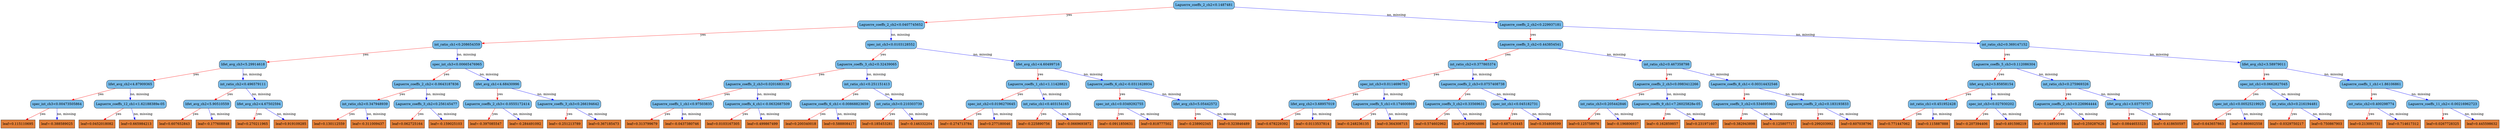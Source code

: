 digraph {
	graph [bb="0,0,8712.8,567",
		rankdir=TB
	];
	node [label="\N"];
	0	[fillcolor="#78bceb",
		height=0.5,
		label="Laguerre_coeffs_2_ch2<0.1487481",
		pos="4667.9,549",
		shape=box,
		style="filled, rounded",
		width=2.9201];
	1	[fillcolor="#78bceb",
		height=0.5,
		label="Laguerre_coeffs_2_ch2<0.0407745652",
		pos="3205.9,460.5",
		shape=box,
		style="filled, rounded",
		width=3.2014];
	0 -> 1	[color="#FF0000",
		label=yes,
		lp="4076.9,504.75",
		pos="e,3321.5,468.34 4562.4,541.76 4299.7,526.22 3616.7,485.81 3332.7,469"];
	2	[fillcolor="#78bceb",
		height=0.5,
		label="Laguerre_coeffs_2_ch2<0.229937181",
		pos="5418.9,460.5",
		shape=box,
		style="filled, rounded",
		width=3.1076];
	0 -> 2	[color="#0000FF",
		label="no, missing",
		lp="5142.8,504.75",
		pos="e,5306.5,474.44 4773.5,535.84 4910.7,520.03 5149.9,492.48 5295.4,475.73"];
	3	[fillcolor="#78bceb",
		height=0.5,
		label="int_ratio_ch1<0.208654359",
		pos="1554.9,372",
		shape=box,
		style="filled, rounded",
		width=2.3264];
	1 -> 3	[color="#FF0000",
		label=yes,
		lp="2537.9,416.25",
		pos="e,1639,377.41 3090.4,453.45 2780.6,437.22 1935.2,392.93 1650.1,377.99"];
	4	[fillcolor="#78bceb",
		height=0.5,
		label="spec_int_ch3<0.0103128552",
		pos="3205.9,372",
		shape=box,
		style="filled, rounded",
		width=2.4097];
	1 -> 4	[color="#0000FF",
		label="no, missing",
		lp="3237.8,416.25",
		pos="e,3205.9,390.35 3205.9,442.41 3205.9,430.76 3205.9,415.05 3205.9,401.52"];
	5	[fillcolor="#78bceb",
		height=0.5,
		label="Laguerre_coeffs_3_ch2<0.443854541",
		pos="5418.9,372",
		shape=box,
		style="filled, rounded",
		width=3.1076];
	2 -> 5	[color="#FF0000",
		label=yes,
		lp="5427.9,416.25",
		pos="e,5418.9,390.35 5418.9,442.41 5418.9,430.76 5418.9,415.05 5418.9,401.52"];
	6	[fillcolor="#78bceb",
		height=0.5,
		label="int_ratio_ch2<0.369147152",
		pos="7020.9,372",
		shape=box,
		style="filled, rounded",
		width=2.3264];
	2 -> 6	[color="#0000FF",
		label="no, missing",
		lp="6395.8,416.25",
		pos="e,6936.9,377.53 5531.2,453.43 5831.1,437.24 6646.5,393.22 6925.6,378.14"];
	7	[fillcolor="#78bceb",
		height=0.5,
		label="lifet_avg_ch3<5.29914618",
		pos="773.88,283.5",
		shape=box,
		style="filled, rounded",
		width=2.2639];
	3 -> 7	[color="#FF0000",
		label=yes,
		lp="1243.9,327.75",
		pos="e,855.59,293.55 1470.9,361.7 1323.7,345.4 1020.1,311.77 866.81,294.79"];
	8	[fillcolor="#78bceb",
		height=0.5,
		label="spec_int_ch3<0.00665476965",
		pos="1554.9,283.5",
		shape=box,
		style="filled, rounded",
		width=2.5035];
	3 -> 8	[color="#0000FF",
		label="no, missing",
		lp="1586.8,327.75",
		pos="e,1554.9,301.85 1554.9,353.91 1554.9,342.26 1554.9,326.55 1554.9,313.02"];
	9	[fillcolor="#78bceb",
		height=0.5,
		label="Laguerre_coeffs_3_ch2<0.32439065",
		pos="3021.9,283.5",
		shape=box,
		style="filled, rounded",
		width=3.0139];
	4 -> 9	[color="#FF0000",
		label=yes,
		lp="3139.9,327.75",
		pos="e,3058.9,301.91 3169.1,353.7 3140.3,340.19 3100.2,321.32 3069.1,306.7"];
	10	[fillcolor="#78bceb",
		height=0.5,
		label="lifet_avg_ch1<4.60499716",
		pos="3567.9,283.5",
		shape=box,
		style="filled, rounded",
		width=2.2639];
	4 -> 10	[color="#0000FF",
		label="no, missing",
		lp="3451.8,327.75",
		pos="e,3494.9,301.95 3278.7,353.6 3338,339.43 3421.8,319.41 3483.9,304.56"];
	15	[fillcolor="#78bceb",
		height=0.5,
		label="lifet_avg_ch2<4.87909365",
		pos="447.88,195",
		shape=box,
		style="filled, rounded",
		width=2.2639];
	7 -> 15	[color="#FF0000",
		label=yes,
		lp="649.88,239.25",
		pos="e,513.63,213.45 708.3,265.1 655.22,251.02 580.37,231.16 524.53,216.34"];
	16	[fillcolor="#78bceb",
		height=0.5,
		label="int_ratio_ch2<0.496579111",
		pos="773.88,195",
		shape=box,
		style="filled, rounded",
		width=2.3264];
	7 -> 16	[color="#0000FF",
		label="no, missing",
		lp="805.75,239.25",
		pos="e,773.88,213.35 773.88,265.41 773.88,253.76 773.88,238.05 773.88,224.52"];
	17	[fillcolor="#78bceb",
		height=0.5,
		label="Laguerre_coeffs_2_ch2<-0.0643187836",
		pos="1482.9,195",
		shape=box,
		style="filled, rounded",
		width=3.2639];
	8 -> 17	[color="#FF0000",
		label=yes,
		lp="1534.9,239.25",
		pos="e,1497.3,213.35 1540.7,265.41 1530.4,253.05 1516.3,236.13 1504.6,222.08"];
	18	[fillcolor="#78bceb",
		height=0.5,
		label="lifet_avg_ch1<4.68430996",
		pos="1729.9,195",
		shape=box,
		style="filled, rounded",
		width=2.2639];
	8 -> 18	[color="#0000FF",
		label="no, missing",
		lp="1690.8,239.25",
		pos="e,1694.6,213.41 1589.9,265.2 1617.1,251.75 1655,232.99 1684.6,218.39"];
	31	[fillcolor="#78bceb",
		height=0.5,
		label="spec_int_ch3<0.00473505864",
		pos="193.88,106.5",
		shape=box,
		style="filled, rounded",
		width=2.5035];
	15 -> 31	[color="#FF0000",
		label=yes,
		lp="352.88,150.75",
		pos="e,244.89,124.87 396.78,176.6 356.05,162.73 298.86,143.25 255.58,128.51"];
	32	[fillcolor="#78bceb",
		height=0.5,
		label="Laguerre_coeffs_12_ch1<1.62188389e-05",
		pos="447.88,106.5",
		shape=box,
		style="filled, rounded",
		width=3.441];
	15 -> 32	[color="#0000FF",
		label="no, missing",
		lp="479.75,150.75",
		pos="e,447.88,124.85 447.88,176.91 447.88,165.26 447.88,149.55 447.88,136.02"];
	33	[fillcolor="#78bceb",
		height=0.5,
		label="lifet_avg_ch2<5.90510559",
		pos="717.88,106.5",
		shape=box,
		style="filled, rounded",
		width=2.2639];
	16 -> 33	[color="#FF0000",
		label=yes,
		lp="760.88,150.75",
		pos="e,729.11,124.85 762.81,176.91 754.96,164.79 744.27,148.27 735.28,134.39"];
	34	[fillcolor="#78bceb",
		height=0.5,
		label="lifet_avg_ch2<4.67502594",
		pos="898.88,106.5",
		shape=box,
		style="filled, rounded",
		width=2.2639];
	16 -> 34	[color="#0000FF",
		label="no, missing",
		lp="879.75,150.75",
		pos="e,873.92,124.77 798.87,176.7 817.69,163.68 843.71,145.67 864.49,131.29"];
	63	[fillcolor="#e48038",
		height=0.5,
		label="leaf=0.115110695",
		pos="57.875,18",
		shape=box,
		style=filled,
		width=1.6076];
	31 -> 63	[color="#FF0000",
		label=yes,
		lp="147.88,62.25",
		pos="e,85.023,36.267 166.68,88.203 146.02,75.062 117.38,56.846 94.67,42.403"];
	64	[fillcolor="#e48038",
		height=0.5,
		label="leaf=-0.388589025",
		pos="193.88,18",
		shape=box,
		style=filled,
		width=1.6701];
	31 -> 64	[color="#0000FF",
		label="no, missing",
		lp="225.75,62.25",
		pos="e,193.88,36.35 193.88,88.41 193.88,76.758 193.88,61.047 193.88,47.519"];
	65	[fillcolor="#e48038",
		height=0.5,
		label="leaf=0.0452018082",
		pos="332.88,18",
		shape=box,
		style=filled,
		width=1.7014];
	32 -> 65	[color="#FF0000",
		label=yes,
		lp="409.88,62.25",
		pos="e,355.83,36.267 424.88,88.203 407.72,75.297 384.06,57.498 365.03,43.183"];
	66	[fillcolor="#e48038",
		height=0.5,
		label="leaf=0.665984213",
		pos="469.88,18",
		shape=box,
		style=filled,
		width=1.6076];
	32 -> 66	[color="#0000FF",
		label="no, missing",
		lp="492.75,62.25",
		pos="e,465.46,36.35 452.22,88.41 455.22,76.64 459.26,60.729 462.73,47.11"];
	67	[fillcolor="#e48038",
		height=0.5,
		label="leaf=0.607652843",
		pos="603.88,18",
		shape=box,
		style=filled,
		width=1.6076];
	33 -> 67	[color="#FF0000",
		label=yes,
		lp="680.88,62.25",
		pos="e,626.63,36.267 695.08,88.203 678.07,75.297 654.61,57.498 635.75,43.183"];
	68	[fillcolor="#e48038",
		height=0.5,
		label="leaf=-0.177608848",
		pos="739.88,18",
		shape=box,
		style=filled,
		width=1.6701];
	33 -> 68	[color="#0000FF",
		label="no, missing",
		lp="762.75,62.25",
		pos="e,735.46,36.35 722.22,88.41 725.22,76.64 729.26,60.729 732.73,47.11"];
	69	[fillcolor="#e48038",
		height=0.5,
		label="leaf=0.270211965",
		pos="875.88,18",
		shape=box,
		style=filled,
		width=1.6076];
	34 -> 69	[color="#FF0000",
		label=yes,
		lp="898.88,62.25",
		pos="e,880.49,36.35 894.33,88.41 891.2,76.64 886.97,60.729 883.35,47.11"];
	70	[fillcolor="#e48038",
		height=0.5,
		label="leaf=0.919109285",
		pos="1009.9,18",
		shape=box,
		style=filled,
		width=1.6076];
	34 -> 70	[color="#0000FF",
		label="no, missing",
		lp="996.75,62.25",
		pos="e,987.72,36.267 921.07,88.203 937.63,75.297 960.47,57.498 978.84,43.183"];
	35	[fillcolor="#78bceb",
		height=0.5,
		label="int_ratio_ch2<0.347948939",
		pos="1268.9,106.5",
		shape=box,
		style="filled, rounded",
		width=2.3264];
	17 -> 35	[color="#FF0000",
		label=yes,
		lp="1404.9,150.75",
		pos="e,1311.9,124.87 1439.8,176.6 1405.9,162.9 1358.5,143.75 1322.3,129.08"];
	36	[fillcolor="#78bceb",
		height=0.5,
		label="Laguerre_coeffs_3_ch2<0.256145477",
		pos="1482.9,106.5",
		shape=box,
		style="filled, rounded",
		width=3.1076];
	17 -> 36	[color="#0000FF",
		label="no, missing",
		lp="1514.8,150.75",
		pos="e,1482.9,124.85 1482.9,176.91 1482.9,165.26 1482.9,149.55 1482.9,136.02"];
	37	[fillcolor="#78bceb",
		height=0.5,
		label="Laguerre_coeffs_2_ch3<-0.0555172414",
		pos="1729.9,106.5",
		shape=box,
		style="filled, rounded",
		width=3.2639];
	18 -> 37	[color="#FF0000",
		label=yes,
		lp="1738.9,150.75",
		pos="e,1729.9,124.85 1729.9,176.91 1729.9,165.26 1729.9,149.55 1729.9,136.02"];
	38	[fillcolor="#78bceb",
		height=0.5,
		label="Laguerre_coeffs_3_ch3<0.266194642",
		pos="1976.9,106.5",
		shape=box,
		style="filled, rounded",
		width=3.1076];
	18 -> 38	[color="#0000FF",
		label="no, missing",
		lp="1907.8,150.75",
		pos="e,1927.3,124.87 1779.6,176.6 1819.1,162.76 1874.5,143.34 1916.6,128.61"];
	71	[fillcolor="#e48038",
		height=0.5,
		label="leaf=0.130112559",
		pos="1143.9,18",
		shape=box,
		style=filled,
		width=1.6076];
	35 -> 71	[color="#FF0000",
		label=yes,
		lp="1226.9,62.25",
		pos="e,1168.8,36.267 1243.9,88.203 1225.1,75.179 1199,57.173 1178.3,42.792"];
	72	[fillcolor="#e48038",
		height=0.5,
		label="leaf=-0.311009437",
		pos="1279.9,18",
		shape=box,
		style=filled,
		width=1.6701];
	35 -> 72	[color="#0000FF",
		label="no, missing",
		lp="1307.8,62.25",
		pos="e,1277.7,36.35 1271,88.41 1272.5,76.758 1274.5,61.047 1276.2,47.519"];
	73	[fillcolor="#e48038",
		height=0.5,
		label="leaf=0.062725164",
		pos="1415.9,18",
		shape=box,
		style=filled,
		width=1.6076];
	36 -> 73	[color="#FF0000",
		label=yes,
		lp="1464.9,62.25",
		pos="e,1429.3,36.35 1469.6,88.41 1460.1,76.051 1447,59.127 1436.1,45.085"];
	74	[fillcolor="#e48038",
		height=0.5,
		label="leaf=-0.159025103",
		pos="1551.9,18",
		shape=box,
		style=filled,
		width=1.6701];
	36 -> 74	[color="#0000FF",
		label="no, missing",
		lp="1555.8,62.25",
		pos="e,1538,36.35 1496.5,88.41 1506.4,76.051 1519.9,59.127 1531.1,45.085"];
	75	[fillcolor="#e48038",
		height=0.5,
		label="leaf=-0.397085547",
		pos="1689.9,18",
		shape=box,
		style=filled,
		width=1.6701];
	37 -> 75	[color="#FF0000",
		label=yes,
		lp="1722.9,62.25",
		pos="e,1697.9,36.35 1722,88.41 1716.5,76.522 1709,60.41 1702.7,46.702"];
	76	[fillcolor="#e48038",
		height=0.5,
		label="leaf=-0.284491092",
		pos="1827.9,18",
		shape=box,
		style=filled,
		width=1.6701];
	37 -> 76	[color="#0000FF",
		label="no, missing",
		lp="1819.8,62.25",
		pos="e,1808.2,36.35 1749.2,88.41 1763.6,75.698 1783.5,58.157 1799.7,43.889"];
	77	[fillcolor="#e48038",
		height=0.5,
		label="leaf=-0.251213789",
		pos="1965.9,18",
		shape=box,
		style=filled,
		width=1.6701];
	38 -> 77	[color="#FF0000",
		label=yes,
		lp="1981.9,62.25",
		pos="e,1968.1,36.35 1974.7,88.41 1973.2,76.758 1971.2,61.047 1969.5,47.519"];
	78	[fillcolor="#e48038",
		height=0.5,
		label="leaf=0.367185473",
		pos="2101.9,18",
		shape=box,
		style=filled,
		width=1.6076];
	38 -> 78	[color="#0000FF",
		label="no, missing",
		lp="2082.8,62.25",
		pos="e,2076.9,36.267 2001.9,88.203 2020.7,75.179 2046.7,57.173 2067.5,42.792"];
	19	[fillcolor="#78bceb",
		height=0.5,
		label="Laguerre_coeffs_2_ch3<0.0201683138",
		pos="2630.9,195",
		shape=box,
		style="filled, rounded",
		width=3.2014];
	9 -> 19	[color="#FF0000",
		label=yes,
		lp="2870.9,239.25",
		pos="e,2709.7,213.45 2943.2,265.1 2878.9,250.87 2787.9,230.74 2720.7,215.88"];
	20	[fillcolor="#78bceb",
		height=0.5,
		label="int_ratio_ch1<0.251151413",
		pos="3021.9,195",
		shape=box,
		style="filled, rounded",
		width=2.3264];
	9 -> 20	[color="#0000FF",
		label="no, missing",
		lp="3053.8,239.25",
		pos="e,3021.9,213.35 3021.9,265.41 3021.9,253.76 3021.9,238.05 3021.9,224.52"];
	21	[fillcolor="#78bceb",
		height=0.5,
		label="Laguerre_coeffs_1_ch1<1.11428821",
		pos="3567.9,195",
		shape=box,
		style="filled, rounded",
		width=3.0139];
	10 -> 21	[color="#FF0000",
		label=yes,
		lp="3576.9,239.25",
		pos="e,3567.9,213.35 3567.9,265.41 3567.9,253.76 3567.9,238.05 3567.9,224.52"];
	22	[fillcolor="#78bceb",
		height=0.5,
		label="Laguerre_coeffs_6_ch2<-0.0311628934",
		pos="3939.9,195",
		shape=box,
		style="filled, rounded",
		width=3.2639];
	10 -> 22	[color="#0000FF",
		label="no, missing",
		lp="3819.8,239.25",
		pos="e,3864.8,213.45 3642.7,265.1 3703.8,250.9 3790.1,230.82 3854,215.97"];
	39	[fillcolor="#78bceb",
		height=0.5,
		label="Laguerre_coeffs_1_ch1<0.97503835",
		pos="2374.9,106.5",
		shape=box,
		style="filled, rounded",
		width=3.0139];
	19 -> 39	[color="#FF0000",
		label=yes,
		lp="2534.9,150.75",
		pos="e,2426.3,124.87 2579.4,176.6 2538.3,162.73 2480.7,143.25 2437.1,128.51"];
	40	[fillcolor="#78bceb",
		height=0.5,
		label="Laguerre_coeffs_4_ch1<-0.0632687509",
		pos="2630.9,106.5",
		shape=box,
		style="filled, rounded",
		width=3.2639];
	19 -> 40	[color="#0000FF",
		label="no, missing",
		lp="2662.8,150.75",
		pos="e,2630.9,124.85 2630.9,176.91 2630.9,165.26 2630.9,149.55 2630.9,136.02"];
	41	[fillcolor="#78bceb",
		height=0.5,
		label="Laguerre_coeffs_6_ch1<-0.00868823659",
		pos="2910.9,106.5",
		shape=box,
		style="filled, rounded",
		width=3.3576];
	20 -> 41	[color="#FF0000",
		label=yes,
		lp="2985.9,150.75",
		pos="e,2933,124.77 2999.7,176.7 2983.1,163.8 2960.3,146 2941.9,131.68"];
	42	[fillcolor="#78bceb",
		height=0.5,
		label="int_ratio_ch3<0.210303739",
		pos="3133.9,106.5",
		shape=box,
		style="filled, rounded",
		width=2.3264];
	20 -> 42	[color="#0000FF",
		label="no, missing",
		lp="3120.8,150.75",
		pos="e,3111.5,124.77 3044.3,176.7 3061,163.8 3084,146 3102.6,131.68"];
	79	[fillcolor="#e48038",
		height=0.5,
		label="leaf=0.313799679",
		pos="2235.9,18",
		shape=box,
		style=filled,
		width=1.6076];
	39 -> 79	[color="#FF0000",
		label=yes,
		lp="2326.9,62.25",
		pos="e,2263.6,36.267 2347.1,88.203 2325.9,75.003 2296.4,56.683 2273.2,42.209"];
	80	[fillcolor="#e48038",
		height=0.5,
		label="leaf=-0.0437380746",
		pos="2374.9,18",
		shape=box,
		style=filled,
		width=1.7639];
	39 -> 80	[color="#0000FF",
		label="no, missing",
		lp="2406.8,62.25",
		pos="e,2374.9,36.35 2374.9,88.41 2374.9,76.758 2374.9,61.047 2374.9,47.519"];
	81	[fillcolor="#e48038",
		height=0.5,
		label="leaf=0.0103167305",
		pos="2517.9,18",
		shape=box,
		style=filled,
		width=1.7014];
	40 -> 81	[color="#FF0000",
		label=yes,
		lp="2593.9,62.25",
		pos="e,2540.4,36.267 2608.3,88.203 2591.4,75.297 2568.2,57.498 2549.5,43.183"];
	82	[fillcolor="#e48038",
		height=0.5,
		label="leaf=0.499867499",
		pos="2654.9,18",
		shape=box,
		style=filled,
		width=1.6076];
	40 -> 82	[color="#0000FF",
		label="no, missing",
		lp="2677.8,62.25",
		pos="e,2650.1,36.35 2635.6,88.41 2638.9,76.64 2643.3,60.729 2647.1,47.11"];
	83	[fillcolor="#e48038",
		height=0.5,
		label="leaf=0.200340018",
		pos="2788.9,18",
		shape=box,
		style=filled,
		width=1.6076];
	41 -> 83	[color="#FF0000",
		label=yes,
		lp="2869.9,62.25",
		pos="e,2813.2,36.267 2886.5,88.203 2868.1,75.179 2842.7,57.173 2822.4,42.792"];
	84	[fillcolor="#e48038",
		height=0.5,
		label="leaf=0.588808417",
		pos="2922.9,18",
		shape=box,
		style=filled,
		width=1.6076];
	41 -> 84	[color="#0000FF",
		label="no, missing",
		lp="2950.8,62.25",
		pos="e,2920.5,36.35 2913.2,88.41 2914.9,76.758 2917,61.047 2918.9,47.519"];
	85	[fillcolor="#e48038",
		height=0.5,
		label="leaf=0.185453281",
		pos="3056.9,18",
		shape=box,
		style=filled,
		width=1.6076];
	42 -> 85	[color="#FF0000",
		label=yes,
		lp="3111.9,62.25",
		pos="e,3072.3,36.35 3118.7,88.41 3107.6,75.934 3092.3,58.805 3079.7,44.685"];
	86	[fillcolor="#e48038",
		height=0.5,
		label="leaf=-0.146332204",
		pos="3192.9,18",
		shape=box,
		style=filled,
		width=1.6701];
	42 -> 86	[color="#0000FF",
		label="no, missing",
		lp="3200.8,62.25",
		pos="e,3181,36.35 3145.5,88.41 3153.9,76.169 3165.3,59.449 3174.8,45.487"];
	43	[fillcolor="#78bceb",
		height=0.5,
		label="spec_int_ch2<0.0196270645",
		pos="3453.9,106.5",
		shape=box,
		style="filled, rounded",
		width=2.4097];
	21 -> 43	[color="#FF0000",
		label=yes,
		lp="3530.9,150.75",
		pos="e,3476.6,124.77 3545.1,176.7 3528.1,163.8 3504.6,146 3485.7,131.68"];
	44	[fillcolor="#78bceb",
		height=0.5,
		label="int_ratio_ch1<0.403154165",
		pos="3642.9,106.5",
		shape=box,
		style="filled, rounded",
		width=2.3264];
	21 -> 44	[color="#0000FF",
		label="no, missing",
		lp="3644.8,150.75",
		pos="e,3627.8,124.85 3582.7,176.91 3593.5,164.43 3608.4,147.3 3620.6,133.18"];
	45	[fillcolor="#78bceb",
		height=0.5,
		label="spec_int_ch1<0.0349292755",
		pos="3939.9,106.5",
		shape=box,
		style="filled, rounded",
		width=2.4097];
	22 -> 45	[color="#FF0000",
		label=yes,
		lp="3948.9,150.75",
		pos="e,3939.9,124.85 3939.9,176.91 3939.9,165.26 3939.9,149.55 3939.9,136.02"];
	46	[fillcolor="#78bceb",
		height=0.5,
		label="lifet_avg_ch3<5.05442572",
		pos="4164.9,106.5",
		shape=box,
		style="filled, rounded",
		width=2.2639];
	22 -> 46	[color="#0000FF",
		label="no, missing",
		lp="4104.8,150.75",
		pos="e,4119.7,124.87 3985.1,176.6 4020.9,162.85 4071,143.58 4109.2,128.89"];
	87	[fillcolor="#e48038",
		height=0.5,
		label="leaf=-0.274713784",
		pos="3330.9,18",
		shape=box,
		style=filled,
		width=1.6701];
	43 -> 87	[color="#FF0000",
		label=yes,
		lp="3412.9,62.25",
		pos="e,3355.4,36.267 3429.3,88.203 3410.8,75.179 3385.2,57.173 3364.7,42.792"];
	88	[fillcolor="#e48038",
		height=0.5,
		label="leaf=0.277180046",
		pos="3466.9,18",
		shape=box,
		style=filled,
		width=1.6076];
	43 -> 88	[color="#0000FF",
		label="no, missing",
		lp="3493.8,62.25",
		pos="e,3464.3,36.35 3456.4,88.41 3458.2,76.758 3460.6,61.047 3462.6,47.519"];
	89	[fillcolor="#e48038",
		height=0.5,
		label="leaf=-0.225890756",
		pos="3602.9,18",
		shape=box,
		style=filled,
		width=1.6701];
	44 -> 89	[color="#FF0000",
		label=yes,
		lp="3635.9,62.25",
		pos="e,3610.9,36.35 3635,88.41 3629.5,76.522 3622,60.41 3615.7,46.702"];
	90	[fillcolor="#e48038",
		height=0.5,
		label="leaf=-0.0669693872",
		pos="3744.9,18",
		shape=box,
		style=filled,
		width=1.7639];
	44 -> 90	[color="#0000FF",
		label="no, missing",
		lp="3735.8,62.25",
		pos="e,3724.4,36.35 3663,88.41 3678.2,75.581 3699.1,57.831 3716,43.493"];
	91	[fillcolor="#e48038",
		height=0.5,
		label="leaf=-0.0911850631",
		pos="3889.9,18",
		shape=box,
		style=filled,
		width=1.7639];
	45 -> 91	[color="#FF0000",
		label=yes,
		lp="3928.9,62.25",
		pos="e,3899.9,36.35 3930,88.41 3923.1,76.405 3913.6,60.091 3905.7,46.295"];
	92	[fillcolor="#e48038",
		height=0.5,
		label="leaf=0.818777502",
		pos="4028.9,18",
		shape=box,
		style=filled,
		width=1.6076];
	45 -> 92	[color="#0000FF",
		label="no, missing",
		lp="4024.8,62.25",
		pos="e,4011,36.35 3957.5,88.41 3970.4,75.816 3988.3,58.481 4002.9,44.286"];
	93	[fillcolor="#e48038",
		height=0.5,
		label="leaf=-0.238902345",
		pos="4164.9,18",
		shape=box,
		style=filled,
		width=1.6701];
	46 -> 93	[color="#FF0000",
		label=yes,
		lp="4173.9,62.25",
		pos="e,4164.9,36.35 4164.9,88.41 4164.9,76.758 4164.9,61.047 4164.9,47.519"];
	94	[fillcolor="#e48038",
		height=0.5,
		label="leaf=0.323846489",
		pos="4300.9,18",
		shape=box,
		style=filled,
		width=1.6076];
	46 -> 94	[color="#0000FF",
		label="no, missing",
		lp="4277.8,62.25",
		pos="e,4273.7,36.267 4192.1,88.203 4212.7,75.062 4241.4,56.846 4264.1,42.403"];
	11	[fillcolor="#78bceb",
		height=0.5,
		label="int_ratio_ch2<0.377865374",
		pos="5186.9,283.5",
		shape=box,
		style="filled, rounded",
		width=2.3264];
	5 -> 11	[color="#FF0000",
		label=yes,
		lp="5332.9,327.75",
		pos="e,5233.5,301.87 5372.2,353.6 5335.3,339.85 5283.7,320.58 5244.2,305.89"];
	12	[fillcolor="#78bceb",
		height=0.5,
		label="int_ratio_ch2<0.467358798",
		pos="5814.9,283.5",
		shape=box,
		style="filled, rounded",
		width=2.3264];
	5 -> 12	[color="#0000FF",
		label="no, missing",
		lp="5684.8,327.75",
		pos="e,5735,301.95 5498.5,353.6 5563.7,339.37 5655.8,319.24 5723.9,304.38"];
	13	[fillcolor="#78bceb",
		height=0.5,
		label="Laguerre_coeffs_5_ch3<0.112086304",
		pos="7020.9,283.5",
		shape=box,
		style="filled, rounded",
		width=3.1076];
	6 -> 13	[color="#FF0000",
		label=yes,
		lp="7029.9,327.75",
		pos="e,7020.9,301.85 7020.9,353.91 7020.9,342.26 7020.9,326.55 7020.9,313.02"];
	14	[fillcolor="#78bceb",
		height=0.5,
		label="lifet_avg_ch2<3.58979011",
		pos="7904.9,283.5",
		shape=box,
		style="filled, rounded",
		width=2.2639];
	6 -> 14	[color="#0000FF",
		label="no, missing",
		lp="7574.8,327.75",
		pos="e,7823.1,292.5 7104.8,362.78 7270.6,346.56 7638.8,310.54 7811.7,293.62"];
	23	[fillcolor="#78bceb",
		height=0.5,
		label="spec_int_ch3<0.0114696752",
		pos="4794.9,195",
		shape=box,
		style="filled, rounded",
		width=2.4097];
	11 -> 23	[color="#FF0000",
		label=yes,
		lp="5035.9,239.25",
		pos="e,4873.9,213.45 5108,265.1 5043.5,250.87 4952.3,230.74 4885,215.88"];
	24	[fillcolor="#78bceb",
		height=0.5,
		label="Laguerre_coeffs_2_ch3<0.0757408738",
		pos="5186.9,195",
		shape=box,
		style="filled, rounded",
		width=3.2014];
	11 -> 24	[color="#0000FF",
		label="no, missing",
		lp="5218.8,239.25",
		pos="e,5186.9,213.35 5186.9,265.41 5186.9,253.76 5186.9,238.05 5186.9,224.52"];
	25	[fillcolor="#78bceb",
		height=0.5,
		label="Laguerre_coeffs_2_ch3<0.0983412266",
		pos="5814.9,195",
		shape=box,
		style="filled, rounded",
		width=3.2014];
	12 -> 25	[color="#FF0000",
		label=yes,
		lp="5823.9,239.25",
		pos="e,5814.9,213.35 5814.9,265.41 5814.9,253.76 5814.9,238.05 5814.9,224.52"];
	26	[fillcolor="#78bceb",
		height=0.5,
		label="Laguerre_coeffs_8_ch1<-0.00314432546",
		pos="6086.9,195",
		shape=box,
		style="filled, rounded",
		width=3.3576];
	12 -> 26	[color="#0000FF",
		label="no, missing",
		lp="6007.8,239.25",
		pos="e,6032.2,213.37 5869.6,265.1 5913.4,251.17 5975,231.59 6021.4,216.82"];
	47	[fillcolor="#78bceb",
		height=0.5,
		label="lifet_avg_ch2<3.68957019",
		pos="4573.9,106.5",
		shape=box,
		style="filled, rounded",
		width=2.2639];
	23 -> 47	[color="#FF0000",
		label=yes,
		lp="4713.9,150.75",
		pos="e,4618.3,124.87 4750.4,176.6 4715.3,162.85 4666.1,143.58 4628.5,128.89"];
	48	[fillcolor="#78bceb",
		height=0.5,
		label="Laguerre_coeffs_5_ch1<0.174600869",
		pos="4794.9,106.5",
		shape=box,
		style="filled, rounded",
		width=3.1076];
	23 -> 48	[color="#0000FF",
		label="no, missing",
		lp="4826.8,150.75",
		pos="e,4794.9,124.85 4794.9,176.91 4794.9,165.26 4794.9,149.55 4794.9,136.02"];
	49	[fillcolor="#78bceb",
		height=0.5,
		label="Laguerre_coeffs_3_ch2<0.33569631",
		pos="5081.9,106.5",
		shape=box,
		style="filled, rounded",
		width=3.0139];
	24 -> 49	[color="#FF0000",
		label=yes,
		lp="5152.9,150.75",
		pos="e,5102.8,124.77 5165.9,176.7 5150.3,163.86 5128.8,146.16 5111.5,131.88"];
	50	[fillcolor="#78bceb",
		height=0.5,
		label="spec_int_ch1<0.045182731",
		pos="5291.9,106.5",
		shape=box,
		style="filled, rounded",
		width=2.316];
	24 -> 50	[color="#0000FF",
		label="no, missing",
		lp="5280.8,150.75",
		pos="e,5270.9,124.77 5207.9,176.7 5223.5,163.86 5244.9,146.16 5262.3,131.88"];
	95	[fillcolor="#e48038",
		height=0.5,
		label="leaf=0.678229392",
		pos="4434.9,18",
		shape=box,
		style=filled,
		width=1.6076];
	47 -> 95	[color="#FF0000",
		label=yes,
		lp="4525.9,62.25",
		pos="e,4462.6,36.267 4546.1,88.203 4524.9,75.003 4495.4,56.683 4472.2,42.209"];
	96	[fillcolor="#e48038",
		height=0.5,
		label="leaf=-0.0113537814",
		pos="4573.9,18",
		shape=box,
		style=filled,
		width=1.7639];
	47 -> 96	[color="#0000FF",
		label="no, missing",
		lp="4605.8,62.25",
		pos="e,4573.9,36.35 4573.9,88.41 4573.9,76.758 4573.9,61.047 4573.9,47.519"];
	97	[fillcolor="#e48038",
		height=0.5,
		label="leaf=-0.248236135",
		pos="4715.9,18",
		shape=box,
		style=filled,
		width=1.6701];
	48 -> 97	[color="#FF0000",
		label=yes,
		lp="4771.9,62.25",
		pos="e,4731.7,36.35 4779.3,88.41 4767.9,75.934 4752.2,58.805 4739.3,44.685"];
	98	[fillcolor="#e48038",
		height=0.5,
		label="leaf=0.364308715",
		pos="4851.9,18",
		shape=box,
		style=filled,
		width=1.6076];
	48 -> 98	[color="#0000FF",
		label="no, missing",
		lp="4860.8,62.25",
		pos="e,4840.4,36.35 4806.1,88.41 4814.1,76.287 4825,59.77 4834.2,45.89"];
	99	[fillcolor="#e48038",
		height=0.5,
		label="leaf=0.574602962",
		pos="4985.9,18",
		shape=box,
		style=filled,
		width=1.6076];
	49 -> 99	[color="#FF0000",
		label=yes,
		lp="5051.9,62.25",
		pos="e,5005.1,36.35 5062.9,88.41 5048.8,75.698 5029.3,58.157 5013.5,43.889"];
	100	[fillcolor="#e48038",
		height=0.5,
		label="leaf=0.249904886",
		pos="5119.9,18",
		shape=box,
		style=filled,
		width=1.6076];
	49 -> 100	[color="#0000FF",
		label="no, missing",
		lp="5136.8,62.25",
		pos="e,5112.3,36.35 5089.4,88.41 5094.6,76.522 5101.7,60.41 5107.7,46.702"];
	101	[fillcolor="#e48038",
		height=0.5,
		label="leaf=0.687143445",
		pos="5253.9,18",
		shape=box,
		style=filled,
		width=1.6076];
	50 -> 101	[color="#FF0000",
		label=yes,
		lp="5285.9,62.25",
		pos="e,5261.5,36.35 5284.4,88.41 5279.1,76.522 5272.1,60.41 5266,46.702"];
	102	[fillcolor="#e48038",
		height=0.5,
		label="leaf=0.354808599",
		pos="5387.9,18",
		shape=box,
		style=filled,
		width=1.6076];
	50 -> 102	[color="#0000FF",
		label="no, missing",
		lp="5380.8,62.25",
		pos="e,5368.6,36.35 5310.8,88.41 5324.9,75.698 5344.4,58.157 5360.3,43.889"];
	51	[fillcolor="#78bceb",
		height=0.5,
		label="int_ratio_ch3<0.205442846",
		pos="5613.9,106.5",
		shape=box,
		style="filled, rounded",
		width=2.3264];
	25 -> 51	[color="#FF0000",
		label=yes,
		lp="5741.9,150.75",
		pos="e,5654.3,124.91 5774.7,176.7 5743,163.08 5698.7,143.99 5664.6,129.32"];
	52	[fillcolor="#78bceb",
		height=0.5,
		label="Laguerre_coeffs_9_ch1<7.26025828e-05",
		pos="5835.9,106.5",
		shape=box,
		style="filled, rounded",
		width=3.3472];
	25 -> 52	[color="#0000FF",
		label="no, missing",
		lp="5859.8,150.75",
		pos="e,5831.7,124.85 5819,176.91 5821.9,165.26 5825.7,149.55 5829,136.02"];
	53	[fillcolor="#78bceb",
		height=0.5,
		label="Laguerre_coeffs_3_ch2<0.534695983",
		pos="6086.9,106.5",
		shape=box,
		style="filled, rounded",
		width=3.1076];
	26 -> 53	[color="#FF0000",
		label=yes,
		lp="6095.9,150.75",
		pos="e,6086.9,124.85 6086.9,176.91 6086.9,165.26 6086.9,149.55 6086.9,136.02"];
	54	[fillcolor="#78bceb",
		height=0.5,
		label="Laguerre_coeffs_2_ch2<0.183193833",
		pos="6337.9,106.5",
		shape=box,
		style="filled, rounded",
		width=3.1076];
	26 -> 54	[color="#0000FF",
		label="no, missing",
		lp="6266.8,150.75",
		pos="e,6287.5,124.87 6137.4,176.6 6177.5,162.76 6233.9,143.34 6276.6,128.61"];
	103	[fillcolor="#e48038",
		height=0.5,
		label="leaf=0.125758976",
		pos="5521.9,18",
		shape=box,
		style=filled,
		width=1.6076];
	51 -> 103	[color="#FF0000",
		label=yes,
		lp="5585.9,62.25",
		pos="e,5540.3,36.35 5595.7,88.41 5582.2,75.698 5563.5,58.157 5548.3,43.889"];
	104	[fillcolor="#e48038",
		height=0.5,
		label="leaf=-0.196806937",
		pos="5657.9,18",
		shape=box,
		style=filled,
		width=1.6701];
	51 -> 104	[color="#0000FF",
		label="no, missing",
		lp="5671.8,62.25",
		pos="e,5649,36.35 5622.6,88.41 5628.7,76.405 5637,60.091 5644,46.295"];
	105	[fillcolor="#e48038",
		height=0.5,
		label="leaf=-0.162859857",
		pos="5795.9,18",
		shape=box,
		style=filled,
		width=1.6701];
	52 -> 105	[color="#FF0000",
		label=yes,
		lp="5828.9,62.25",
		pos="e,5803.9,36.35 5828,88.41 5822.5,76.522 5815,60.41 5808.7,46.702"];
	106	[fillcolor="#e48038",
		height=0.5,
		label="leaf=0.231971607",
		pos="5931.9,18",
		shape=box,
		style=filled,
		width=1.6076];
	52 -> 106	[color="#0000FF",
		label="no, missing",
		lp="5924.8,62.25",
		pos="e,5912.6,36.35 5854.8,88.41 5868.9,75.698 5888.4,58.157 5904.3,43.889"];
	107	[fillcolor="#e48038",
		height=0.5,
		label="leaf=0.382943898",
		pos="6065.9,18",
		shape=box,
		style=filled,
		width=1.6076];
	53 -> 107	[color="#FF0000",
		label=yes,
		lp="6087.9,62.25",
		pos="e,6070.1,36.35 6082.7,88.41 6079.9,76.758 6076.1,61.047 6072.8,47.519"];
	108	[fillcolor="#e48038",
		height=0.5,
		label="leaf=-0.125807717",
		pos="6201.9,18",
		shape=box,
		style=filled,
		width=1.6701];
	53 -> 108	[color="#0000FF",
		label="no, missing",
		lp="6186.8,62.25",
		pos="e,6178.9,36.267 6109.9,88.203 6127,75.297 6150.7,57.498 6169.7,43.183"];
	109	[fillcolor="#e48038",
		height=0.5,
		label="leaf=0.299203992",
		pos="6337.9,18",
		shape=box,
		style=filled,
		width=1.6076];
	54 -> 109	[color="#FF0000",
		label=yes,
		lp="6346.9,62.25",
		pos="e,6337.9,36.35 6337.9,88.41 6337.9,76.758 6337.9,61.047 6337.9,47.519"];
	110	[fillcolor="#e48038",
		height=0.5,
		label="leaf=0.607038796",
		pos="6471.9,18",
		shape=box,
		style=filled,
		width=1.6076];
	54 -> 110	[color="#0000FF",
		label="no, missing",
		lp="6449.8,62.25",
		pos="e,6445.1,36.267 6364.7,88.203 6385,75.062 6413.2,56.846 6435.6,42.403"];
	27	[fillcolor="#78bceb",
		height=0.5,
		label="lifet_avg_ch2<3.85858154",
		pos="6945.9,195",
		shape=box,
		style="filled, rounded",
		width=2.2639];
	13 -> 27	[color="#FF0000",
		label=yes,
		lp="6999.9,239.25",
		pos="e,6960.9,213.35 7006.1,265.41 6995.2,252.93 6980.4,235.8 6968.1,221.68"];
	28	[fillcolor="#78bceb",
		height=0.5,
		label="int_ratio_ch3<0.275969326",
		pos="7179.9,195",
		shape=box,
		style="filled, rounded",
		width=2.3264];
	13 -> 28	[color="#0000FF",
		label="no, missing",
		lp="7146.8,239.25",
		pos="e,7147.9,213.41 7052.7,265.2 7077.2,251.87 7111.3,233.31 7138,218.77"];
	29	[fillcolor="#78bceb",
		height=0.5,
		label="spec_int_ch1<0.0662827045",
		pos="7904.9,195",
		shape=box,
		style="filled, rounded",
		width=2.4097];
	14 -> 29	[color="#FF0000",
		label=yes,
		lp="7913.9,239.25",
		pos="e,7904.9,213.35 7904.9,265.41 7904.9,253.76 7904.9,238.05 7904.9,224.52"];
	30	[fillcolor="#78bceb",
		height=0.5,
		label="Laguerre_coeffs_1_ch1<1.86106861",
		pos="8268.9,195",
		shape=box,
		style="filled, rounded",
		width=3.0139];
	14 -> 30	[color="#0000FF",
		label="no, missing",
		lp="8151.8,239.25",
		pos="e,8195.5,213.45 7978.1,265.1 8037.7,250.93 8122,230.91 8184.5,216.06"];
	55	[fillcolor="#78bceb",
		height=0.5,
		label="int_ratio_ch1<0.451952428",
		pos="6739.9,106.5",
		shape=box,
		style="filled, rounded",
		width=2.3264];
	27 -> 55	[color="#FF0000",
		label=yes,
		lp="6870.9,150.75",
		pos="e,6781.3,124.91 6904.7,176.7 6872.2,163.08 6826.8,143.99 6791.8,129.32"];
	56	[fillcolor="#78bceb",
		height=0.5,
		label="spec_int_ch3<0.027930202",
		pos="6945.9,106.5",
		shape=box,
		style="filled, rounded",
		width=2.316];
	27 -> 56	[color="#0000FF",
		label="no, missing",
		lp="6977.8,150.75",
		pos="e,6945.9,124.85 6945.9,176.91 6945.9,165.26 6945.9,149.55 6945.9,136.02"];
	57	[fillcolor="#78bceb",
		height=0.5,
		label="Laguerre_coeffs_2_ch3<0.226964444",
		pos="7179.9,106.5",
		shape=box,
		style="filled, rounded",
		width=3.1076];
	28 -> 57	[color="#FF0000",
		label=yes,
		lp="7188.9,150.75",
		pos="e,7179.9,124.85 7179.9,176.91 7179.9,165.26 7179.9,149.55 7179.9,136.02"];
	58	[fillcolor="#78bceb",
		height=0.5,
		label="lifet_avg_ch1<3.03770757",
		pos="7422.9,106.5",
		shape=box,
		style="filled, rounded",
		width=2.2639];
	28 -> 58	[color="#0000FF",
		label="no, missing",
		lp="7355.8,150.75",
		pos="e,7374.1,124.87 7228.8,176.6 7267.6,162.79 7322,143.42 7363.3,128.7"];
	111	[fillcolor="#e48038",
		height=0.5,
		label="leaf=0.771447062",
		pos="6605.9,18",
		shape=box,
		style=filled,
		width=1.6076];
	55 -> 111	[color="#FF0000",
		label=yes,
		lp="6694.9,62.25",
		pos="e,6632.6,36.267 6713.1,88.203 6692.7,75.062 6664.5,56.846 6642.1,42.403"];
	112	[fillcolor="#e48038",
		height=0.5,
		label="leaf=0.115887888",
		pos="6739.9,18",
		shape=box,
		style=filled,
		width=1.6076];
	55 -> 112	[color="#0000FF",
		label="no, missing",
		lp="6771.8,62.25",
		pos="e,6739.9,36.35 6739.9,88.41 6739.9,76.758 6739.9,61.047 6739.9,47.519"];
	113	[fillcolor="#e48038",
		height=0.5,
		label="leaf=-0.207394406",
		pos="6875.9,18",
		shape=box,
		style=filled,
		width=1.6701];
	56 -> 113	[color="#FF0000",
		label=yes,
		lp="6926.9,62.25",
		pos="e,6889.9,36.35 6932,88.41 6922,76.051 6908.3,59.127 6897,45.085"];
	114	[fillcolor="#e48038",
		height=0.5,
		label="leaf=0.491598219",
		pos="7011.9,18",
		shape=box,
		style=filled,
		width=1.6076];
	56 -> 114	[color="#0000FF",
		label="no, missing",
		lp="7016.8,62.25",
		pos="e,6998.6,36.35 6958.9,88.41 6968.3,76.169 6981,59.449 6991.7,45.487"];
	115	[fillcolor="#e48038",
		height=0.5,
		label="leaf=-0.148500398",
		pos="7147.9,18",
		shape=box,
		style=filled,
		width=1.6701];
	57 -> 115	[color="#FF0000",
		label=yes,
		lp="7175.9,62.25",
		pos="e,7154.3,36.35 7173.6,88.41 7169.2,76.64 7163.3,60.729 7158.3,47.11"];
	116	[fillcolor="#e48038",
		height=0.5,
		label="leaf=0.259287626",
		pos="7283.9,18",
		shape=box,
		style=filled,
		width=1.6076];
	57 -> 116	[color="#0000FF",
		label="no, missing",
		lp="7273.8,62.25",
		pos="e,7263,36.35 7200.4,88.41 7215.8,75.581 7237.2,57.831 7254.4,43.493"];
	117	[fillcolor="#e48038",
		height=0.5,
		label="leaf=-0.0844653323",
		pos="7422.9,18",
		shape=box,
		style=filled,
		width=1.7639];
	58 -> 117	[color="#FF0000",
		label=yes,
		lp="7431.9,62.25",
		pos="e,7422.9,36.35 7422.9,88.41 7422.9,76.758 7422.9,61.047 7422.9,47.519"];
	118	[fillcolor="#e48038",
		height=0.5,
		label="leaf=-0.418650597",
		pos="7564.9,18",
		shape=box,
		style=filled,
		width=1.6701];
	58 -> 118	[color="#0000FF",
		label="no, missing",
		lp="7538.8,62.25",
		pos="e,7536.5,36.267 7451.3,88.203 7472.9,75.003 7503,56.683 7526.8,42.209"];
	59	[fillcolor="#78bceb",
		height=0.5,
		label="spec_int_ch1<0.00525219925",
		pos="7808.9,106.5",
		shape=box,
		style="filled, rounded",
		width=2.5035];
	29 -> 59	[color="#FF0000",
		label=yes,
		lp="7874.9,150.75",
		pos="e,7828.1,124.85 7885.9,176.91 7871.8,164.2 7852.3,146.66 7836.5,132.39"];
	60	[fillcolor="#78bceb",
		height=0.5,
		label="int_ratio_ch3<0.216194481",
		pos="8000.9,106.5",
		shape=box,
		style="filled, rounded",
		width=2.3264];
	29 -> 60	[color="#0000FF",
		label="no, missing",
		lp="7993.8,150.75",
		pos="e,7981.6,124.85 7923.8,176.91 7937.9,164.2 7957.4,146.66 7973.3,132.39"];
	61	[fillcolor="#78bceb",
		height=0.5,
		label="int_ratio_ch2<0.400298774",
		pos="8268.9,106.5",
		shape=box,
		style="filled, rounded",
		width=2.3264];
	30 -> 61	[color="#FF0000",
		label=yes,
		lp="8277.9,150.75",
		pos="e,8268.9,124.85 8268.9,176.91 8268.9,165.26 8268.9,149.55 8268.9,136.02"];
	62	[fillcolor="#78bceb",
		height=0.5,
		label="Laguerre_coeffs_11_ch2<-0.00216962723",
		pos="8517.9,106.5",
		shape=box,
		style="filled, rounded",
		width=3.4514];
	30 -> 62	[color="#0000FF",
		label="no, missing",
		lp="8447.8,150.75",
		pos="e,8467.9,124.87 8319,176.6 8358.8,162.76 8414.7,143.34 8457.1,128.61"];
	119	[fillcolor="#e48038",
		height=0.5,
		label="leaf=0.643657863",
		pos="7700.9,18",
		shape=box,
		style=filled,
		width=1.6076];
	59 -> 119	[color="#FF0000",
		label=yes,
		lp="7773.9,62.25",
		pos="e,7722.4,36.267 7787.3,88.203 7771.2,75.356 7749.1,57.661 7731.3,43.38"];
	120	[fillcolor="#e48038",
		height=0.5,
		label="leaf=0.860602558",
		pos="7834.9,18",
		shape=box,
		style=filled,
		width=1.6076];
	59 -> 120	[color="#0000FF",
		label="no, missing",
		lp="7856.8,62.25",
		pos="e,7829.7,36.35 7814,88.41 7817.5,76.64 7822.3,60.729 7826.4,47.11"];
	121	[fillcolor="#e48038",
		height=0.5,
		label="leaf=-0.0329750217",
		pos="7973.9,18",
		shape=box,
		style=filled,
		width=1.7639];
	60 -> 121	[color="#FF0000",
		label=yes,
		lp="7998.9,62.25",
		pos="e,7979.3,36.35 7995.5,88.41 7991.9,76.64 7986.9,60.729 7982.6,47.11"];
	122	[fillcolor="#e48038",
		height=0.5,
		label="leaf=0.750867903",
		pos="8112.9,18",
		shape=box,
		style=filled,
		width=1.6076];
	60 -> 122	[color="#0000FF",
		label="no, missing",
		lp="8099.8,62.25",
		pos="e,8090.5,36.267 8023.3,88.203 8040,75.297 8063,57.498 8081.6,43.183"];
	123	[fillcolor="#e48038",
		height=0.5,
		label="leaf=0.213091731",
		pos="8246.9,18",
		shape=box,
		style=filled,
		width=1.6076];
	61 -> 123	[color="#FF0000",
		label=yes,
		lp="8268.9,62.25",
		pos="e,8251.3,36.35 8264.5,88.41 8261.5,76.64 8257.5,60.729 8254,47.11"];
	124	[fillcolor="#e48038",
		height=0.5,
		label="leaf=0.714617312",
		pos="8380.9,18",
		shape=box,
		style=filled,
		width=1.6076];
	61 -> 124	[color="#0000FF",
		label="no, missing",
		lp="8367.8,62.25",
		pos="e,8358.5,36.267 8291.3,88.203 8308,75.297 8331,57.498 8349.6,43.183"];
	125	[fillcolor="#e48038",
		height=0.5,
		label="leaf=0.0267728325",
		pos="8517.9,18",
		shape=box,
		style=filled,
		width=1.7014];
	62 -> 125	[color="#FF0000",
		label=yes,
		lp="8526.9,62.25",
		pos="e,8517.9,36.35 8517.9,88.41 8517.9,76.758 8517.9,61.047 8517.9,47.519"];
	126	[fillcolor="#e48038",
		height=0.5,
		label="leaf=0.445598632",
		pos="8654.9,18",
		shape=box,
		style=filled,
		width=1.6076];
	62 -> 126	[color="#0000FF",
		label="no, missing",
		lp="8630.8,62.25",
		pos="e,8627.5,36.267 8545.3,88.203 8566.1,75.062 8594.9,56.846 8617.8,42.403"];
}
